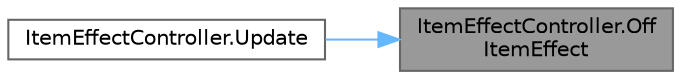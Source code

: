 digraph "ItemEffectController.OffItemEffect"
{
 // LATEX_PDF_SIZE
  bgcolor="transparent";
  edge [fontname=Helvetica,fontsize=10,labelfontname=Helvetica,labelfontsize=10];
  node [fontname=Helvetica,fontsize=10,shape=box,height=0.2,width=0.4];
  rankdir="RL";
  Node1 [id="Node000001",label="ItemEffectController.Off\lItemEffect",height=0.2,width=0.4,color="gray40", fillcolor="grey60", style="filled", fontcolor="black",tooltip=" "];
  Node1 -> Node2 [id="edge1_Node000001_Node000002",dir="back",color="steelblue1",style="solid",tooltip=" "];
  Node2 [id="Node000002",label="ItemEffectController.Update",height=0.2,width=0.4,color="grey40", fillcolor="white", style="filled",URL="$class_item_effect_controller.html#a1f4eb79b2f17b277602f2c83bbca878a",tooltip=" "];
}
